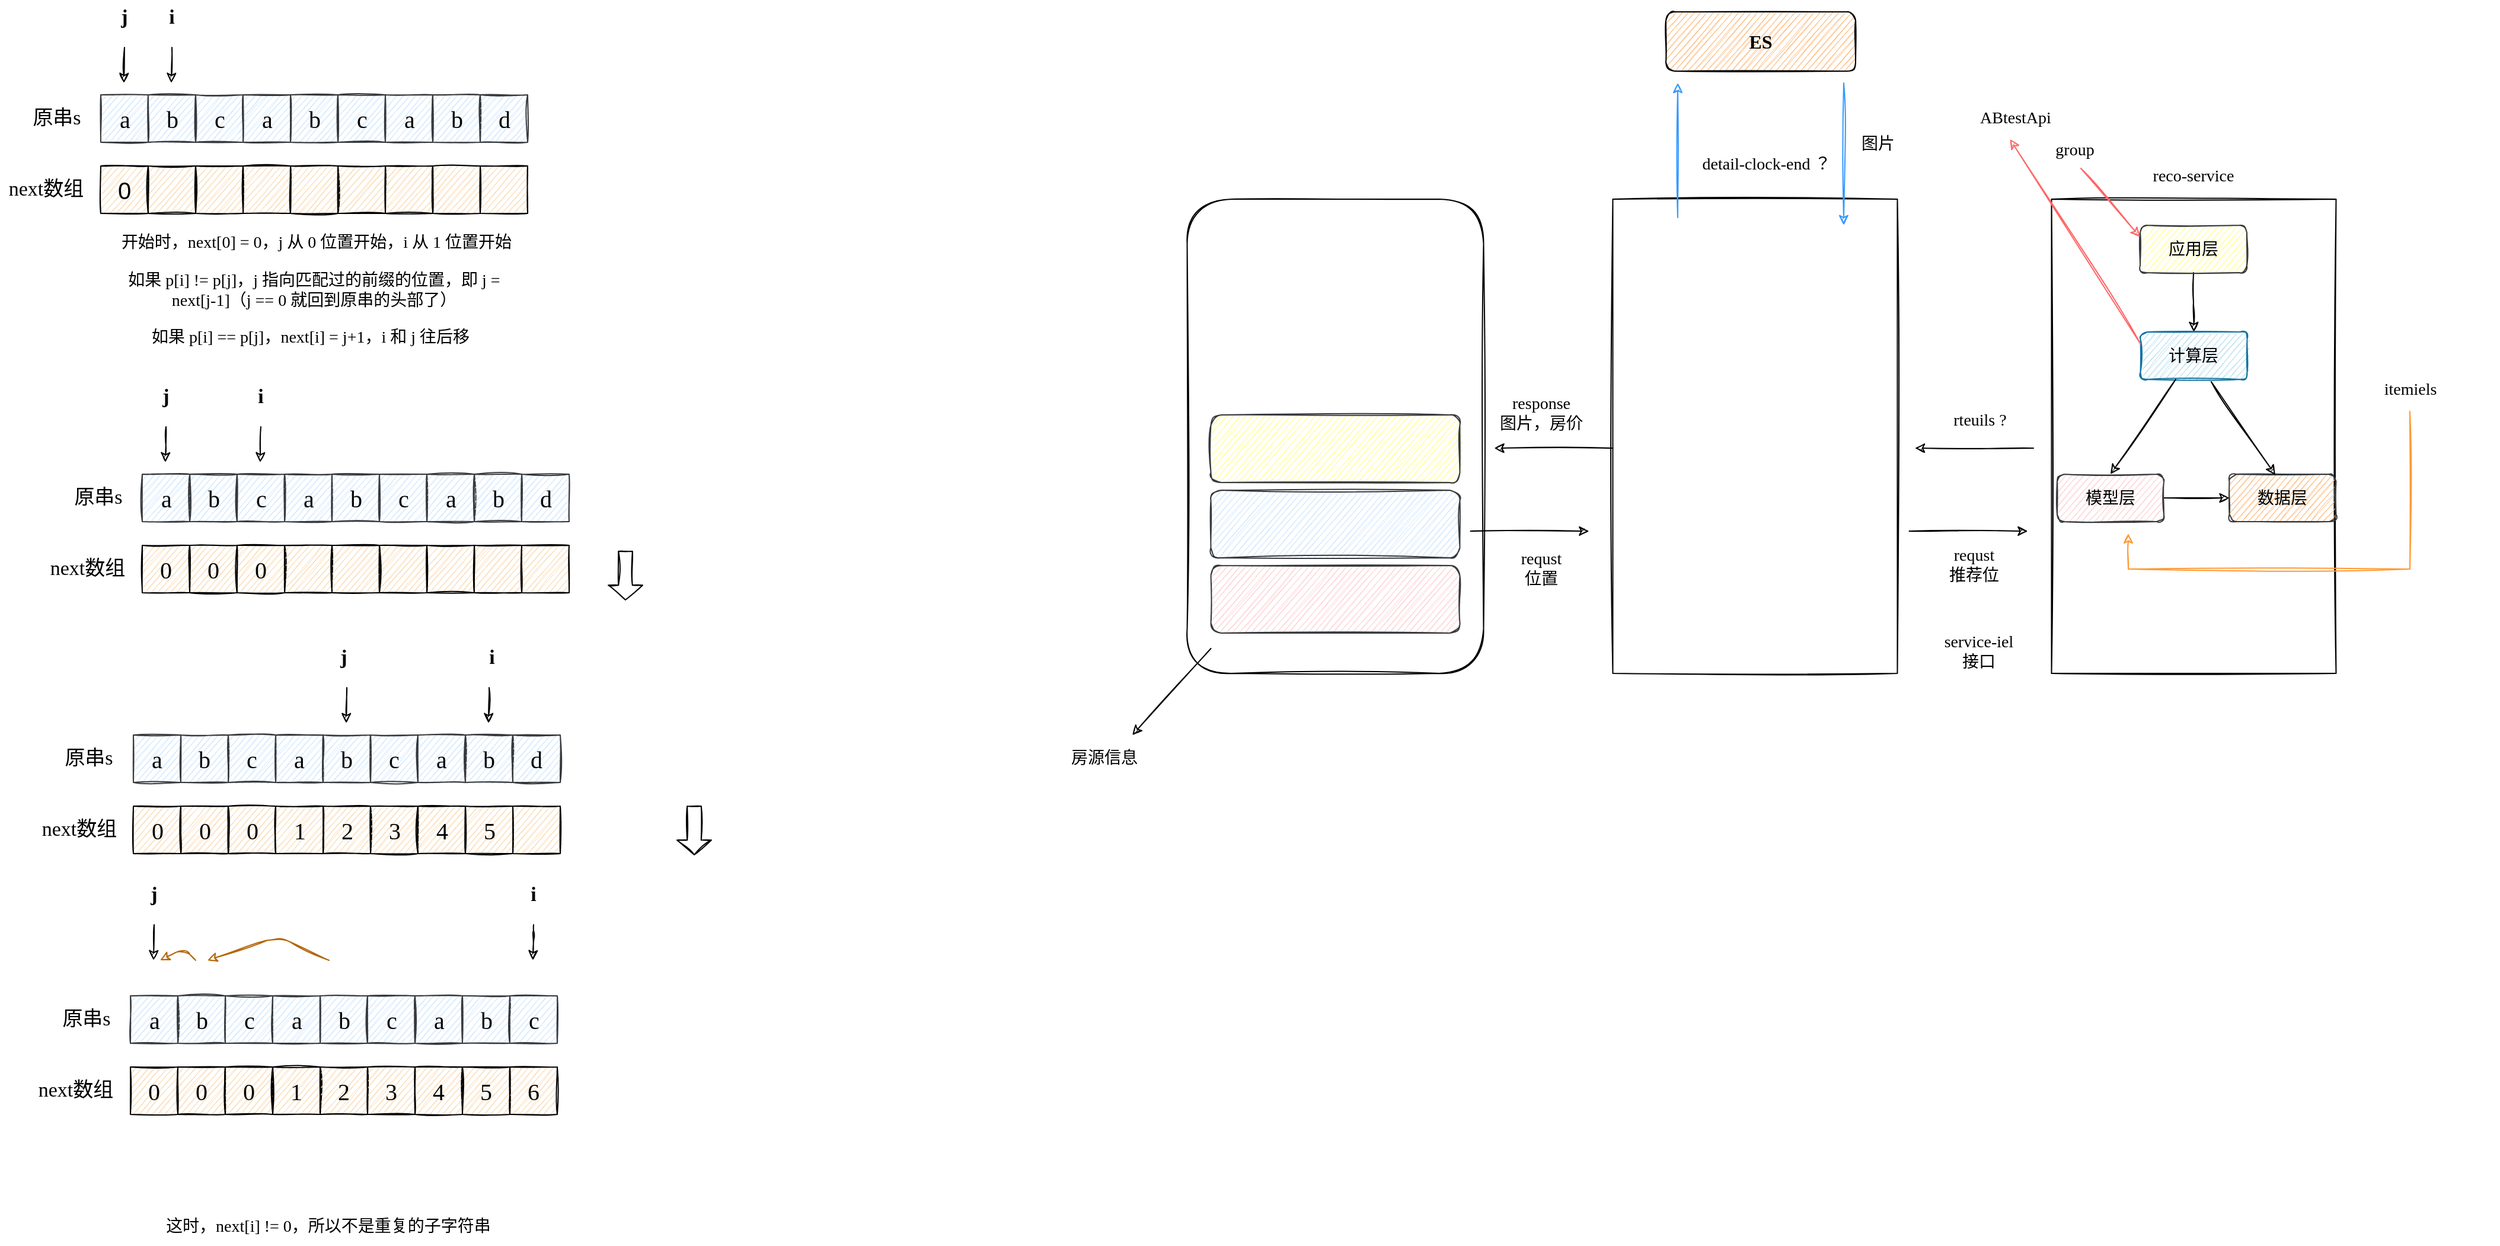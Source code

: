 <mxfile version="14.7.1" type="github">
  <diagram id="7ugZ_yGk9QIiD2wysOpb" name="Page-1">
    <mxGraphModel dx="1221" dy="645" grid="1" gridSize="10" guides="1" tooltips="1" connect="1" arrows="1" fold="1" page="1" pageScale="1" pageWidth="827" pageHeight="1169" math="0" shadow="0">
      <root>
        <mxCell id="0" />
        <mxCell id="1" parent="0" />
        <mxCell id="y8xqZsJNZSaKC4021zPC-1" value="" style="rounded=0;whiteSpace=wrap;html=1;shadow=0;sketch=1;fillColor=#cce5ff;strokeColor=#36393d;" parent="1" vertex="1">
          <mxGeometry x="120" y="120" width="40" height="40" as="geometry" />
        </mxCell>
        <mxCell id="y8xqZsJNZSaKC4021zPC-2" value="" style="rounded=0;whiteSpace=wrap;html=1;shadow=0;sketch=1;fillColor=#cce5ff;strokeColor=#36393d;" parent="1" vertex="1">
          <mxGeometry x="160" y="120" width="40" height="40" as="geometry" />
        </mxCell>
        <mxCell id="y8xqZsJNZSaKC4021zPC-3" value="" style="rounded=0;whiteSpace=wrap;html=1;shadow=0;sketch=1;fillColor=#cce5ff;strokeColor=#36393d;" parent="1" vertex="1">
          <mxGeometry x="200" y="120" width="40" height="40" as="geometry" />
        </mxCell>
        <mxCell id="y8xqZsJNZSaKC4021zPC-11" value="&lt;font face=&quot;Comic Sans MS&quot; style=&quot;font-size: 20px&quot;&gt;a&lt;/font&gt;" style="text;html=1;strokeColor=none;fillColor=none;align=center;verticalAlign=middle;whiteSpace=wrap;rounded=0;shadow=0;sketch=1;" parent="1" vertex="1">
          <mxGeometry x="112.5" y="130" width="55" height="20" as="geometry" />
        </mxCell>
        <mxCell id="y8xqZsJNZSaKC4021zPC-12" value="&lt;font face=&quot;Comic Sans MS&quot; style=&quot;font-size: 20px&quot;&gt;b&lt;/font&gt;" style="text;html=1;strokeColor=none;fillColor=none;align=center;verticalAlign=middle;whiteSpace=wrap;rounded=0;shadow=0;sketch=1;" parent="1" vertex="1">
          <mxGeometry x="152.5" y="130" width="55" height="20" as="geometry" />
        </mxCell>
        <mxCell id="y8xqZsJNZSaKC4021zPC-13" value="&lt;font face=&quot;Comic Sans MS&quot; style=&quot;font-size: 20px&quot;&gt;c&lt;/font&gt;" style="text;html=1;strokeColor=none;fillColor=none;align=center;verticalAlign=middle;whiteSpace=wrap;rounded=0;shadow=0;sketch=1;" parent="1" vertex="1">
          <mxGeometry x="192.5" y="130" width="55" height="20" as="geometry" />
        </mxCell>
        <mxCell id="y8xqZsJNZSaKC4021zPC-52" value="" style="rounded=0;whiteSpace=wrap;html=1;shadow=0;sketch=1;fillColor=#cce5ff;strokeColor=#36393d;" parent="1" vertex="1">
          <mxGeometry x="240" y="120" width="40" height="40" as="geometry" />
        </mxCell>
        <mxCell id="y8xqZsJNZSaKC4021zPC-53" value="" style="rounded=0;whiteSpace=wrap;html=1;shadow=0;sketch=1;fillColor=#cce5ff;strokeColor=#36393d;" parent="1" vertex="1">
          <mxGeometry x="280" y="120" width="40" height="40" as="geometry" />
        </mxCell>
        <mxCell id="y8xqZsJNZSaKC4021zPC-54" value="" style="rounded=0;whiteSpace=wrap;html=1;shadow=0;sketch=1;fillColor=#cce5ff;strokeColor=#36393d;" parent="1" vertex="1">
          <mxGeometry x="320" y="120" width="40" height="40" as="geometry" />
        </mxCell>
        <mxCell id="y8xqZsJNZSaKC4021zPC-55" value="" style="rounded=0;whiteSpace=wrap;html=1;shadow=0;sketch=1;fillColor=#cce5ff;strokeColor=#36393d;" parent="1" vertex="1">
          <mxGeometry x="360" y="120" width="40" height="40" as="geometry" />
        </mxCell>
        <mxCell id="y8xqZsJNZSaKC4021zPC-56" value="" style="rounded=0;whiteSpace=wrap;html=1;shadow=0;sketch=1;fillColor=#cce5ff;strokeColor=#36393d;" parent="1" vertex="1">
          <mxGeometry x="400" y="120" width="40" height="40" as="geometry" />
        </mxCell>
        <mxCell id="y8xqZsJNZSaKC4021zPC-57" value="" style="rounded=0;whiteSpace=wrap;html=1;shadow=0;sketch=1;fillColor=#cce5ff;strokeColor=#36393d;" parent="1" vertex="1">
          <mxGeometry x="440" y="120" width="40" height="40" as="geometry" />
        </mxCell>
        <mxCell id="y8xqZsJNZSaKC4021zPC-58" value="&lt;font face=&quot;Comic Sans MS&quot; style=&quot;font-size: 20px&quot;&gt;a&lt;/font&gt;" style="text;html=1;strokeColor=none;fillColor=none;align=center;verticalAlign=middle;whiteSpace=wrap;rounded=0;shadow=0;sketch=1;" parent="1" vertex="1">
          <mxGeometry x="232.5" y="130" width="55" height="20" as="geometry" />
        </mxCell>
        <mxCell id="y8xqZsJNZSaKC4021zPC-59" value="&lt;font face=&quot;Comic Sans MS&quot; style=&quot;font-size: 20px&quot;&gt;b&lt;/font&gt;" style="text;html=1;strokeColor=none;fillColor=none;align=center;verticalAlign=middle;whiteSpace=wrap;rounded=0;shadow=0;sketch=1;" parent="1" vertex="1">
          <mxGeometry x="272.5" y="130" width="55" height="20" as="geometry" />
        </mxCell>
        <mxCell id="y8xqZsJNZSaKC4021zPC-60" value="&lt;font face=&quot;Comic Sans MS&quot; style=&quot;font-size: 20px&quot;&gt;c&lt;/font&gt;" style="text;html=1;strokeColor=none;fillColor=none;align=center;verticalAlign=middle;whiteSpace=wrap;rounded=0;shadow=0;sketch=1;" parent="1" vertex="1">
          <mxGeometry x="312.5" y="130" width="55" height="20" as="geometry" />
        </mxCell>
        <mxCell id="y8xqZsJNZSaKC4021zPC-61" value="&lt;font face=&quot;Comic Sans MS&quot; style=&quot;font-size: 20px&quot;&gt;a&lt;/font&gt;" style="text;html=1;strokeColor=none;fillColor=none;align=center;verticalAlign=middle;whiteSpace=wrap;rounded=0;shadow=0;sketch=1;" parent="1" vertex="1">
          <mxGeometry x="352.5" y="130" width="55" height="20" as="geometry" />
        </mxCell>
        <mxCell id="y8xqZsJNZSaKC4021zPC-62" value="&lt;font face=&quot;Comic Sans MS&quot; style=&quot;font-size: 20px&quot;&gt;b&lt;/font&gt;" style="text;html=1;strokeColor=none;fillColor=none;align=center;verticalAlign=middle;whiteSpace=wrap;rounded=0;shadow=0;sketch=1;" parent="1" vertex="1">
          <mxGeometry x="392.5" y="130" width="55" height="20" as="geometry" />
        </mxCell>
        <mxCell id="y8xqZsJNZSaKC4021zPC-63" value="&lt;font face=&quot;Comic Sans MS&quot; style=&quot;font-size: 20px&quot;&gt;d&lt;/font&gt;" style="text;html=1;strokeColor=none;fillColor=none;align=center;verticalAlign=middle;whiteSpace=wrap;rounded=0;shadow=0;sketch=1;" parent="1" vertex="1">
          <mxGeometry x="432.5" y="130" width="55" height="20" as="geometry" />
        </mxCell>
        <mxCell id="y8xqZsJNZSaKC4021zPC-64" value="&lt;font style=&quot;font-size: 20px&quot;&gt;0&lt;/font&gt;" style="rounded=0;whiteSpace=wrap;html=1;shadow=0;sketch=1;fillColor=#fad7ac;" parent="1" vertex="1">
          <mxGeometry x="120" y="180" width="40" height="40" as="geometry" />
        </mxCell>
        <mxCell id="y8xqZsJNZSaKC4021zPC-65" value="" style="rounded=0;whiteSpace=wrap;html=1;shadow=0;sketch=1;fillColor=#fad7ac;" parent="1" vertex="1">
          <mxGeometry x="160" y="180" width="40" height="40" as="geometry" />
        </mxCell>
        <mxCell id="y8xqZsJNZSaKC4021zPC-66" value="" style="rounded=0;whiteSpace=wrap;html=1;shadow=0;sketch=1;fillColor=#fad7ac;" parent="1" vertex="1">
          <mxGeometry x="200" y="180" width="40" height="40" as="geometry" />
        </mxCell>
        <mxCell id="y8xqZsJNZSaKC4021zPC-70" value="" style="rounded=0;whiteSpace=wrap;html=1;shadow=0;sketch=1;fillColor=#fad7ac;" parent="1" vertex="1">
          <mxGeometry x="240" y="180" width="40" height="40" as="geometry" />
        </mxCell>
        <mxCell id="y8xqZsJNZSaKC4021zPC-71" value="" style="rounded=0;whiteSpace=wrap;html=1;shadow=0;sketch=1;fillColor=#fad7ac;" parent="1" vertex="1">
          <mxGeometry x="280" y="180" width="40" height="40" as="geometry" />
        </mxCell>
        <mxCell id="y8xqZsJNZSaKC4021zPC-72" value="" style="rounded=0;whiteSpace=wrap;html=1;shadow=0;sketch=1;fillColor=#fad7ac;" parent="1" vertex="1">
          <mxGeometry x="320" y="180" width="40" height="40" as="geometry" />
        </mxCell>
        <mxCell id="y8xqZsJNZSaKC4021zPC-73" value="" style="rounded=0;whiteSpace=wrap;html=1;shadow=0;sketch=1;fillColor=#fad7ac;" parent="1" vertex="1">
          <mxGeometry x="360" y="180" width="40" height="40" as="geometry" />
        </mxCell>
        <mxCell id="y8xqZsJNZSaKC4021zPC-74" value="" style="rounded=0;whiteSpace=wrap;html=1;shadow=0;sketch=1;fillColor=#fad7ac;" parent="1" vertex="1">
          <mxGeometry x="400" y="180" width="40" height="40" as="geometry" />
        </mxCell>
        <mxCell id="y8xqZsJNZSaKC4021zPC-75" value="" style="rounded=0;whiteSpace=wrap;html=1;shadow=0;sketch=1;fillColor=#fad7ac;" parent="1" vertex="1">
          <mxGeometry x="440" y="180" width="40" height="40" as="geometry" />
        </mxCell>
        <mxCell id="y8xqZsJNZSaKC4021zPC-82" value="&lt;font style=&quot;font-size: 17px&quot; face=&quot;Comic Sans MS&quot;&gt;原串s&lt;/font&gt;" style="text;html=1;strokeColor=none;fillColor=none;align=center;verticalAlign=middle;whiteSpace=wrap;rounded=0;shadow=0;sketch=1;" parent="1" vertex="1">
          <mxGeometry x="52.5" y="125" width="60" height="30" as="geometry" />
        </mxCell>
        <mxCell id="y8xqZsJNZSaKC4021zPC-83" value="&lt;font style=&quot;font-size: 17px&quot; face=&quot;Comic Sans MS&quot;&gt;next数组&lt;/font&gt;" style="text;html=1;strokeColor=none;fillColor=none;align=center;verticalAlign=middle;whiteSpace=wrap;rounded=0;shadow=0;sketch=1;" parent="1" vertex="1">
          <mxGeometry x="35" y="185" width="77.5" height="30" as="geometry" />
        </mxCell>
        <mxCell id="y8xqZsJNZSaKC4021zPC-84" value="" style="endArrow=classic;html=1;sketch=1;" parent="1" edge="1">
          <mxGeometry width="50" height="50" relative="1" as="geometry">
            <mxPoint x="180" y="80" as="sourcePoint" />
            <mxPoint x="179.5" y="110" as="targetPoint" />
          </mxGeometry>
        </mxCell>
        <mxCell id="y8xqZsJNZSaKC4021zPC-85" value="" style="endArrow=classic;html=1;sketch=1;" parent="1" edge="1">
          <mxGeometry width="50" height="50" relative="1" as="geometry">
            <mxPoint x="140" y="80" as="sourcePoint" />
            <mxPoint x="139.5" y="110" as="targetPoint" />
          </mxGeometry>
        </mxCell>
        <mxCell id="y8xqZsJNZSaKC4021zPC-86" value="&lt;font style=&quot;font-size: 17px&quot; face=&quot;Comic Sans MS&quot;&gt;&lt;b&gt;j&lt;/b&gt;&lt;/font&gt;" style="text;html=1;strokeColor=none;fillColor=none;align=center;verticalAlign=middle;whiteSpace=wrap;rounded=0;shadow=0;sketch=1;" parent="1" vertex="1">
          <mxGeometry x="110" y="40" width="60" height="30" as="geometry" />
        </mxCell>
        <mxCell id="y8xqZsJNZSaKC4021zPC-87" value="&lt;font style=&quot;font-size: 17px&quot; face=&quot;Comic Sans MS&quot;&gt;&lt;b&gt;i&lt;/b&gt;&lt;/font&gt;" style="text;html=1;strokeColor=none;fillColor=none;align=center;verticalAlign=middle;whiteSpace=wrap;rounded=0;shadow=0;sketch=1;" parent="1" vertex="1">
          <mxGeometry x="150" y="40" width="60" height="30" as="geometry" />
        </mxCell>
        <mxCell id="y8xqZsJNZSaKC4021zPC-88" value="&lt;font face=&quot;Comic Sans MS&quot; style=&quot;font-size: 14px&quot;&gt;开始时，next[0] = 0，j 从 0 位置开始，i 从 1 位置开始&lt;/font&gt;" style="text;html=1;strokeColor=none;fillColor=none;align=center;verticalAlign=middle;whiteSpace=wrap;rounded=0;shadow=0;sketch=1;" parent="1" vertex="1">
          <mxGeometry x="122.5" y="230" width="357.5" height="30" as="geometry" />
        </mxCell>
        <mxCell id="y8xqZsJNZSaKC4021zPC-89" value="&lt;span style=&quot;font-family: &amp;#34;comic sans ms&amp;#34; ; font-size: 14px&quot;&gt;如果 p[i] != p[j]，j 指向匹配过的前缀的位置，即 j = next[j-1]&lt;/span&gt;&lt;span style=&quot;font-family: &amp;#34;comic sans ms&amp;#34; ; font-size: 14px&quot;&gt;（j == 0 就回到原串的头部了）&lt;/span&gt;" style="text;html=1;strokeColor=none;fillColor=none;align=center;verticalAlign=middle;whiteSpace=wrap;rounded=0;shadow=0;sketch=1;" parent="1" vertex="1">
          <mxGeometry x="126.25" y="270" width="347.5" height="30" as="geometry" />
        </mxCell>
        <mxCell id="y8xqZsJNZSaKC4021zPC-90" value="&lt;span style=&quot;font-family: &amp;#34;comic sans ms&amp;#34; ; font-size: 14px&quot;&gt;如果 p[i] == p[j]，next[i] = j+1，i 和 j 往后移&lt;/span&gt;" style="text;html=1;strokeColor=none;fillColor=none;align=center;verticalAlign=middle;whiteSpace=wrap;rounded=0;shadow=0;sketch=1;" parent="1" vertex="1">
          <mxGeometry x="122.5" y="310" width="347.5" height="30" as="geometry" />
        </mxCell>
        <mxCell id="y8xqZsJNZSaKC4021zPC-91" value="" style="rounded=0;whiteSpace=wrap;html=1;shadow=0;sketch=1;fillColor=#cce5ff;strokeColor=#36393d;" parent="1" vertex="1">
          <mxGeometry x="155" y="440" width="40" height="40" as="geometry" />
        </mxCell>
        <mxCell id="y8xqZsJNZSaKC4021zPC-92" value="" style="rounded=0;whiteSpace=wrap;html=1;shadow=0;sketch=1;fillColor=#cce5ff;strokeColor=#36393d;" parent="1" vertex="1">
          <mxGeometry x="195" y="440" width="40" height="40" as="geometry" />
        </mxCell>
        <mxCell id="y8xqZsJNZSaKC4021zPC-93" value="" style="rounded=0;whiteSpace=wrap;html=1;shadow=0;sketch=1;fillColor=#cce5ff;strokeColor=#36393d;" parent="1" vertex="1">
          <mxGeometry x="235" y="440" width="40" height="40" as="geometry" />
        </mxCell>
        <mxCell id="y8xqZsJNZSaKC4021zPC-94" value="&lt;font face=&quot;Comic Sans MS&quot; style=&quot;font-size: 20px&quot;&gt;a&lt;/font&gt;" style="text;html=1;strokeColor=none;fillColor=none;align=center;verticalAlign=middle;whiteSpace=wrap;rounded=0;shadow=0;sketch=1;" parent="1" vertex="1">
          <mxGeometry x="147.5" y="450" width="55" height="20" as="geometry" />
        </mxCell>
        <mxCell id="y8xqZsJNZSaKC4021zPC-95" value="&lt;font face=&quot;Comic Sans MS&quot; style=&quot;font-size: 20px&quot;&gt;b&lt;/font&gt;" style="text;html=1;strokeColor=none;fillColor=none;align=center;verticalAlign=middle;whiteSpace=wrap;rounded=0;shadow=0;sketch=1;" parent="1" vertex="1">
          <mxGeometry x="187.5" y="450" width="55" height="20" as="geometry" />
        </mxCell>
        <mxCell id="y8xqZsJNZSaKC4021zPC-96" value="&lt;font face=&quot;Comic Sans MS&quot; style=&quot;font-size: 20px&quot;&gt;c&lt;/font&gt;" style="text;html=1;strokeColor=none;fillColor=none;align=center;verticalAlign=middle;whiteSpace=wrap;rounded=0;shadow=0;sketch=1;" parent="1" vertex="1">
          <mxGeometry x="227.5" y="450" width="55" height="20" as="geometry" />
        </mxCell>
        <mxCell id="y8xqZsJNZSaKC4021zPC-97" value="" style="rounded=0;whiteSpace=wrap;html=1;shadow=0;sketch=1;fillColor=#cce5ff;strokeColor=#36393d;" parent="1" vertex="1">
          <mxGeometry x="275" y="440" width="40" height="40" as="geometry" />
        </mxCell>
        <mxCell id="y8xqZsJNZSaKC4021zPC-98" value="" style="rounded=0;whiteSpace=wrap;html=1;shadow=0;sketch=1;fillColor=#cce5ff;strokeColor=#36393d;" parent="1" vertex="1">
          <mxGeometry x="315" y="440" width="40" height="40" as="geometry" />
        </mxCell>
        <mxCell id="y8xqZsJNZSaKC4021zPC-99" value="" style="rounded=0;whiteSpace=wrap;html=1;shadow=0;sketch=1;fillColor=#cce5ff;strokeColor=#36393d;" parent="1" vertex="1">
          <mxGeometry x="355" y="440" width="40" height="40" as="geometry" />
        </mxCell>
        <mxCell id="y8xqZsJNZSaKC4021zPC-100" value="" style="rounded=0;whiteSpace=wrap;html=1;shadow=0;sketch=1;fillColor=#cce5ff;strokeColor=#36393d;" parent="1" vertex="1">
          <mxGeometry x="395" y="440" width="40" height="40" as="geometry" />
        </mxCell>
        <mxCell id="y8xqZsJNZSaKC4021zPC-101" value="" style="rounded=0;whiteSpace=wrap;html=1;shadow=0;sketch=1;fillColor=#cce5ff;strokeColor=#36393d;" parent="1" vertex="1">
          <mxGeometry x="435" y="440" width="40" height="40" as="geometry" />
        </mxCell>
        <mxCell id="y8xqZsJNZSaKC4021zPC-102" value="" style="rounded=0;whiteSpace=wrap;html=1;shadow=0;sketch=1;fillColor=#cce5ff;strokeColor=#36393d;" parent="1" vertex="1">
          <mxGeometry x="475" y="440" width="40" height="40" as="geometry" />
        </mxCell>
        <mxCell id="y8xqZsJNZSaKC4021zPC-103" value="&lt;font face=&quot;Comic Sans MS&quot; style=&quot;font-size: 20px&quot;&gt;a&lt;/font&gt;" style="text;html=1;strokeColor=none;fillColor=none;align=center;verticalAlign=middle;whiteSpace=wrap;rounded=0;shadow=0;sketch=1;" parent="1" vertex="1">
          <mxGeometry x="267.5" y="450" width="55" height="20" as="geometry" />
        </mxCell>
        <mxCell id="y8xqZsJNZSaKC4021zPC-104" value="&lt;font face=&quot;Comic Sans MS&quot; style=&quot;font-size: 20px&quot;&gt;b&lt;/font&gt;" style="text;html=1;strokeColor=none;fillColor=none;align=center;verticalAlign=middle;whiteSpace=wrap;rounded=0;shadow=0;sketch=1;" parent="1" vertex="1">
          <mxGeometry x="307.5" y="450" width="55" height="20" as="geometry" />
        </mxCell>
        <mxCell id="y8xqZsJNZSaKC4021zPC-105" value="&lt;font face=&quot;Comic Sans MS&quot; style=&quot;font-size: 20px&quot;&gt;c&lt;/font&gt;" style="text;html=1;strokeColor=none;fillColor=none;align=center;verticalAlign=middle;whiteSpace=wrap;rounded=0;shadow=0;sketch=1;" parent="1" vertex="1">
          <mxGeometry x="347.5" y="450" width="55" height="20" as="geometry" />
        </mxCell>
        <mxCell id="y8xqZsJNZSaKC4021zPC-106" value="&lt;font face=&quot;Comic Sans MS&quot; style=&quot;font-size: 20px&quot;&gt;a&lt;/font&gt;" style="text;html=1;strokeColor=none;fillColor=none;align=center;verticalAlign=middle;whiteSpace=wrap;rounded=0;shadow=0;sketch=1;" parent="1" vertex="1">
          <mxGeometry x="387.5" y="450" width="55" height="20" as="geometry" />
        </mxCell>
        <mxCell id="y8xqZsJNZSaKC4021zPC-107" value="&lt;font face=&quot;Comic Sans MS&quot; style=&quot;font-size: 20px&quot;&gt;b&lt;/font&gt;" style="text;html=1;strokeColor=none;fillColor=none;align=center;verticalAlign=middle;whiteSpace=wrap;rounded=0;shadow=0;sketch=1;" parent="1" vertex="1">
          <mxGeometry x="427.5" y="450" width="55" height="20" as="geometry" />
        </mxCell>
        <mxCell id="y8xqZsJNZSaKC4021zPC-108" value="&lt;font face=&quot;Comic Sans MS&quot; style=&quot;font-size: 20px&quot;&gt;d&lt;/font&gt;" style="text;html=1;strokeColor=none;fillColor=none;align=center;verticalAlign=middle;whiteSpace=wrap;rounded=0;shadow=0;sketch=1;" parent="1" vertex="1">
          <mxGeometry x="467.5" y="450" width="55" height="20" as="geometry" />
        </mxCell>
        <mxCell id="y8xqZsJNZSaKC4021zPC-109" value="&lt;font style=&quot;font-size: 20px&quot; face=&quot;Comic Sans MS&quot;&gt;0&lt;/font&gt;" style="rounded=0;whiteSpace=wrap;html=1;shadow=0;sketch=1;fillColor=#fad7ac;" parent="1" vertex="1">
          <mxGeometry x="155" y="500" width="40" height="40" as="geometry" />
        </mxCell>
        <mxCell id="y8xqZsJNZSaKC4021zPC-110" value="&lt;font style=&quot;font-size: 20px&quot; face=&quot;Comic Sans MS&quot;&gt;0&lt;/font&gt;" style="rounded=0;whiteSpace=wrap;html=1;shadow=0;sketch=1;fillColor=#fad7ac;" parent="1" vertex="1">
          <mxGeometry x="195" y="500" width="40" height="40" as="geometry" />
        </mxCell>
        <mxCell id="y8xqZsJNZSaKC4021zPC-111" value="&lt;font style=&quot;font-size: 20px&quot; face=&quot;Comic Sans MS&quot;&gt;0&lt;/font&gt;" style="rounded=0;whiteSpace=wrap;html=1;shadow=0;sketch=1;fillColor=#fad7ac;" parent="1" vertex="1">
          <mxGeometry x="235" y="500" width="40" height="40" as="geometry" />
        </mxCell>
        <mxCell id="y8xqZsJNZSaKC4021zPC-112" value="" style="rounded=0;whiteSpace=wrap;html=1;shadow=0;sketch=1;fillColor=#fad7ac;" parent="1" vertex="1">
          <mxGeometry x="275" y="500" width="40" height="40" as="geometry" />
        </mxCell>
        <mxCell id="y8xqZsJNZSaKC4021zPC-113" value="" style="rounded=0;whiteSpace=wrap;html=1;shadow=0;sketch=1;fillColor=#fad7ac;" parent="1" vertex="1">
          <mxGeometry x="315" y="500" width="40" height="40" as="geometry" />
        </mxCell>
        <mxCell id="y8xqZsJNZSaKC4021zPC-114" value="" style="rounded=0;whiteSpace=wrap;html=1;shadow=0;sketch=1;fillColor=#fad7ac;" parent="1" vertex="1">
          <mxGeometry x="355" y="500" width="40" height="40" as="geometry" />
        </mxCell>
        <mxCell id="y8xqZsJNZSaKC4021zPC-115" value="" style="rounded=0;whiteSpace=wrap;html=1;shadow=0;sketch=1;fillColor=#fad7ac;" parent="1" vertex="1">
          <mxGeometry x="395" y="500" width="40" height="40" as="geometry" />
        </mxCell>
        <mxCell id="y8xqZsJNZSaKC4021zPC-116" value="" style="rounded=0;whiteSpace=wrap;html=1;shadow=0;sketch=1;fillColor=#fad7ac;" parent="1" vertex="1">
          <mxGeometry x="435" y="500" width="40" height="40" as="geometry" />
        </mxCell>
        <mxCell id="y8xqZsJNZSaKC4021zPC-117" value="" style="rounded=0;whiteSpace=wrap;html=1;shadow=0;sketch=1;fillColor=#fad7ac;" parent="1" vertex="1">
          <mxGeometry x="475" y="500" width="40" height="40" as="geometry" />
        </mxCell>
        <mxCell id="y8xqZsJNZSaKC4021zPC-118" value="&lt;font style=&quot;font-size: 17px&quot; face=&quot;Comic Sans MS&quot;&gt;原串s&lt;/font&gt;" style="text;html=1;strokeColor=none;fillColor=none;align=center;verticalAlign=middle;whiteSpace=wrap;rounded=0;shadow=0;sketch=1;" parent="1" vertex="1">
          <mxGeometry x="87.5" y="445" width="60" height="30" as="geometry" />
        </mxCell>
        <mxCell id="y8xqZsJNZSaKC4021zPC-119" value="&lt;font style=&quot;font-size: 17px&quot; face=&quot;Comic Sans MS&quot;&gt;next数组&lt;/font&gt;" style="text;html=1;strokeColor=none;fillColor=none;align=center;verticalAlign=middle;whiteSpace=wrap;rounded=0;shadow=0;sketch=1;" parent="1" vertex="1">
          <mxGeometry x="70" y="505" width="77.5" height="30" as="geometry" />
        </mxCell>
        <mxCell id="y8xqZsJNZSaKC4021zPC-120" value="" style="endArrow=classic;html=1;sketch=1;" parent="1" edge="1">
          <mxGeometry width="50" height="50" relative="1" as="geometry">
            <mxPoint x="255" y="400" as="sourcePoint" />
            <mxPoint x="254.5" y="430" as="targetPoint" />
          </mxGeometry>
        </mxCell>
        <mxCell id="y8xqZsJNZSaKC4021zPC-121" value="" style="endArrow=classic;html=1;sketch=1;" parent="1" edge="1">
          <mxGeometry width="50" height="50" relative="1" as="geometry">
            <mxPoint x="175" y="400" as="sourcePoint" />
            <mxPoint x="174.5" y="430" as="targetPoint" />
          </mxGeometry>
        </mxCell>
        <mxCell id="y8xqZsJNZSaKC4021zPC-122" value="&lt;font style=&quot;font-size: 17px&quot; face=&quot;Comic Sans MS&quot;&gt;&lt;b&gt;j&lt;/b&gt;&lt;/font&gt;" style="text;html=1;strokeColor=none;fillColor=none;align=center;verticalAlign=middle;whiteSpace=wrap;rounded=0;shadow=0;sketch=1;" parent="1" vertex="1">
          <mxGeometry x="145" y="360" width="60" height="30" as="geometry" />
        </mxCell>
        <mxCell id="y8xqZsJNZSaKC4021zPC-123" value="&lt;font style=&quot;font-size: 17px&quot; face=&quot;Comic Sans MS&quot;&gt;&lt;b&gt;i&lt;/b&gt;&lt;/font&gt;" style="text;html=1;strokeColor=none;fillColor=none;align=center;verticalAlign=middle;whiteSpace=wrap;rounded=0;shadow=0;sketch=1;" parent="1" vertex="1">
          <mxGeometry x="225" y="360" width="60" height="30" as="geometry" />
        </mxCell>
        <mxCell id="y8xqZsJNZSaKC4021zPC-124" value="" style="rounded=0;whiteSpace=wrap;html=1;shadow=0;sketch=1;fillColor=#cce5ff;strokeColor=#36393d;" parent="1" vertex="1">
          <mxGeometry x="147.5" y="660" width="40" height="40" as="geometry" />
        </mxCell>
        <mxCell id="y8xqZsJNZSaKC4021zPC-125" value="" style="rounded=0;whiteSpace=wrap;html=1;shadow=0;sketch=1;fillColor=#cce5ff;strokeColor=#36393d;" parent="1" vertex="1">
          <mxGeometry x="187.5" y="660" width="40" height="40" as="geometry" />
        </mxCell>
        <mxCell id="y8xqZsJNZSaKC4021zPC-126" value="" style="rounded=0;whiteSpace=wrap;html=1;shadow=0;sketch=1;fillColor=#cce5ff;strokeColor=#36393d;" parent="1" vertex="1">
          <mxGeometry x="227.5" y="660" width="40" height="40" as="geometry" />
        </mxCell>
        <mxCell id="y8xqZsJNZSaKC4021zPC-127" value="&lt;font face=&quot;Comic Sans MS&quot; style=&quot;font-size: 20px&quot;&gt;a&lt;/font&gt;" style="text;html=1;strokeColor=none;fillColor=none;align=center;verticalAlign=middle;whiteSpace=wrap;rounded=0;shadow=0;sketch=1;" parent="1" vertex="1">
          <mxGeometry x="140" y="670" width="55" height="20" as="geometry" />
        </mxCell>
        <mxCell id="y8xqZsJNZSaKC4021zPC-128" value="&lt;font face=&quot;Comic Sans MS&quot; style=&quot;font-size: 20px&quot;&gt;b&lt;/font&gt;" style="text;html=1;strokeColor=none;fillColor=none;align=center;verticalAlign=middle;whiteSpace=wrap;rounded=0;shadow=0;sketch=1;" parent="1" vertex="1">
          <mxGeometry x="180" y="670" width="55" height="20" as="geometry" />
        </mxCell>
        <mxCell id="y8xqZsJNZSaKC4021zPC-129" value="&lt;font face=&quot;Comic Sans MS&quot; style=&quot;font-size: 20px&quot;&gt;c&lt;/font&gt;" style="text;html=1;strokeColor=none;fillColor=none;align=center;verticalAlign=middle;whiteSpace=wrap;rounded=0;shadow=0;sketch=1;" parent="1" vertex="1">
          <mxGeometry x="220" y="670" width="55" height="20" as="geometry" />
        </mxCell>
        <mxCell id="y8xqZsJNZSaKC4021zPC-130" value="" style="rounded=0;whiteSpace=wrap;html=1;shadow=0;sketch=1;fillColor=#cce5ff;strokeColor=#36393d;" parent="1" vertex="1">
          <mxGeometry x="267.5" y="660" width="40" height="40" as="geometry" />
        </mxCell>
        <mxCell id="y8xqZsJNZSaKC4021zPC-131" value="" style="rounded=0;whiteSpace=wrap;html=1;shadow=0;sketch=1;fillColor=#cce5ff;strokeColor=#36393d;" parent="1" vertex="1">
          <mxGeometry x="307.5" y="660" width="40" height="40" as="geometry" />
        </mxCell>
        <mxCell id="y8xqZsJNZSaKC4021zPC-132" value="" style="rounded=0;whiteSpace=wrap;html=1;shadow=0;sketch=1;fillColor=#cce5ff;strokeColor=#36393d;" parent="1" vertex="1">
          <mxGeometry x="347.5" y="660" width="40" height="40" as="geometry" />
        </mxCell>
        <mxCell id="y8xqZsJNZSaKC4021zPC-133" value="" style="rounded=0;whiteSpace=wrap;html=1;shadow=0;sketch=1;fillColor=#cce5ff;strokeColor=#36393d;" parent="1" vertex="1">
          <mxGeometry x="387.5" y="660" width="40" height="40" as="geometry" />
        </mxCell>
        <mxCell id="y8xqZsJNZSaKC4021zPC-134" value="" style="rounded=0;whiteSpace=wrap;html=1;shadow=0;sketch=1;fillColor=#cce5ff;strokeColor=#36393d;" parent="1" vertex="1">
          <mxGeometry x="427.5" y="660" width="40" height="40" as="geometry" />
        </mxCell>
        <mxCell id="y8xqZsJNZSaKC4021zPC-135" value="" style="rounded=0;whiteSpace=wrap;html=1;shadow=0;sketch=1;fillColor=#cce5ff;strokeColor=#36393d;" parent="1" vertex="1">
          <mxGeometry x="467.5" y="660" width="40" height="40" as="geometry" />
        </mxCell>
        <mxCell id="y8xqZsJNZSaKC4021zPC-136" value="&lt;font face=&quot;Comic Sans MS&quot; style=&quot;font-size: 20px&quot;&gt;a&lt;/font&gt;" style="text;html=1;strokeColor=none;fillColor=none;align=center;verticalAlign=middle;whiteSpace=wrap;rounded=0;shadow=0;sketch=1;" parent="1" vertex="1">
          <mxGeometry x="260" y="670" width="55" height="20" as="geometry" />
        </mxCell>
        <mxCell id="y8xqZsJNZSaKC4021zPC-137" value="&lt;font face=&quot;Comic Sans MS&quot; style=&quot;font-size: 20px&quot;&gt;b&lt;/font&gt;" style="text;html=1;strokeColor=none;fillColor=none;align=center;verticalAlign=middle;whiteSpace=wrap;rounded=0;shadow=0;sketch=1;" parent="1" vertex="1">
          <mxGeometry x="300" y="670" width="55" height="20" as="geometry" />
        </mxCell>
        <mxCell id="y8xqZsJNZSaKC4021zPC-138" value="&lt;font face=&quot;Comic Sans MS&quot; style=&quot;font-size: 20px&quot;&gt;c&lt;/font&gt;" style="text;html=1;strokeColor=none;fillColor=none;align=center;verticalAlign=middle;whiteSpace=wrap;rounded=0;shadow=0;sketch=1;" parent="1" vertex="1">
          <mxGeometry x="340" y="670" width="55" height="20" as="geometry" />
        </mxCell>
        <mxCell id="y8xqZsJNZSaKC4021zPC-139" value="&lt;font face=&quot;Comic Sans MS&quot; style=&quot;font-size: 20px&quot;&gt;a&lt;/font&gt;" style="text;html=1;strokeColor=none;fillColor=none;align=center;verticalAlign=middle;whiteSpace=wrap;rounded=0;shadow=0;sketch=1;" parent="1" vertex="1">
          <mxGeometry x="380" y="670" width="55" height="20" as="geometry" />
        </mxCell>
        <mxCell id="y8xqZsJNZSaKC4021zPC-140" value="&lt;font face=&quot;Comic Sans MS&quot; style=&quot;font-size: 20px&quot;&gt;b&lt;/font&gt;" style="text;html=1;strokeColor=none;fillColor=none;align=center;verticalAlign=middle;whiteSpace=wrap;rounded=0;shadow=0;sketch=1;" parent="1" vertex="1">
          <mxGeometry x="420" y="670" width="55" height="20" as="geometry" />
        </mxCell>
        <mxCell id="y8xqZsJNZSaKC4021zPC-141" value="&lt;font face=&quot;Comic Sans MS&quot; style=&quot;font-size: 20px&quot;&gt;d&lt;/font&gt;" style="text;html=1;strokeColor=none;fillColor=none;align=center;verticalAlign=middle;whiteSpace=wrap;rounded=0;shadow=0;sketch=1;" parent="1" vertex="1">
          <mxGeometry x="460" y="670" width="55" height="20" as="geometry" />
        </mxCell>
        <mxCell id="y8xqZsJNZSaKC4021zPC-142" value="&lt;font style=&quot;font-size: 20px&quot; face=&quot;Comic Sans MS&quot;&gt;0&lt;/font&gt;" style="rounded=0;whiteSpace=wrap;html=1;shadow=0;sketch=1;fillColor=#fad7ac;" parent="1" vertex="1">
          <mxGeometry x="147.5" y="720" width="40" height="40" as="geometry" />
        </mxCell>
        <mxCell id="y8xqZsJNZSaKC4021zPC-143" value="&lt;font style=&quot;font-size: 20px&quot; face=&quot;Comic Sans MS&quot;&gt;0&lt;/font&gt;" style="rounded=0;whiteSpace=wrap;html=1;shadow=0;sketch=1;fillColor=#fad7ac;" parent="1" vertex="1">
          <mxGeometry x="187.5" y="720" width="40" height="40" as="geometry" />
        </mxCell>
        <mxCell id="y8xqZsJNZSaKC4021zPC-144" value="&lt;font style=&quot;font-size: 20px&quot; face=&quot;Comic Sans MS&quot;&gt;0&lt;/font&gt;" style="rounded=0;whiteSpace=wrap;html=1;shadow=0;sketch=1;fillColor=#fad7ac;" parent="1" vertex="1">
          <mxGeometry x="227.5" y="720" width="40" height="40" as="geometry" />
        </mxCell>
        <mxCell id="y8xqZsJNZSaKC4021zPC-145" value="&lt;font&gt;&lt;font style=&quot;font-size: 20px&quot; face=&quot;Comic Sans MS&quot;&gt;1&lt;/font&gt;&lt;br&gt;&lt;/font&gt;" style="rounded=0;whiteSpace=wrap;html=1;shadow=0;sketch=1;fillColor=#fad7ac;" parent="1" vertex="1">
          <mxGeometry x="267.5" y="720" width="40" height="40" as="geometry" />
        </mxCell>
        <mxCell id="y8xqZsJNZSaKC4021zPC-146" value="&lt;font style=&quot;font-size: 20px&quot; face=&quot;Comic Sans MS&quot;&gt;2&lt;/font&gt;" style="rounded=0;whiteSpace=wrap;html=1;shadow=0;sketch=1;fillColor=#fad7ac;" parent="1" vertex="1">
          <mxGeometry x="307.5" y="720" width="40" height="40" as="geometry" />
        </mxCell>
        <mxCell id="y8xqZsJNZSaKC4021zPC-147" value="&lt;font style=&quot;font-size: 20px&quot; face=&quot;Comic Sans MS&quot;&gt;3&lt;/font&gt;" style="rounded=0;whiteSpace=wrap;html=1;shadow=0;sketch=1;fillColor=#fad7ac;" parent="1" vertex="1">
          <mxGeometry x="347.5" y="720" width="40" height="40" as="geometry" />
        </mxCell>
        <mxCell id="y8xqZsJNZSaKC4021zPC-148" value="&lt;font style=&quot;font-size: 20px&quot; face=&quot;Comic Sans MS&quot;&gt;4&lt;/font&gt;" style="rounded=0;whiteSpace=wrap;html=1;shadow=0;sketch=1;fillColor=#fad7ac;" parent="1" vertex="1">
          <mxGeometry x="387.5" y="720" width="40" height="40" as="geometry" />
        </mxCell>
        <mxCell id="y8xqZsJNZSaKC4021zPC-149" value="&lt;font style=&quot;font-size: 20px&quot; face=&quot;Comic Sans MS&quot;&gt;5&lt;/font&gt;" style="rounded=0;whiteSpace=wrap;html=1;shadow=0;sketch=1;fillColor=#fad7ac;" parent="1" vertex="1">
          <mxGeometry x="427.5" y="720" width="40" height="40" as="geometry" />
        </mxCell>
        <mxCell id="y8xqZsJNZSaKC4021zPC-150" value="" style="rounded=0;whiteSpace=wrap;html=1;shadow=0;sketch=1;fillColor=#fad7ac;" parent="1" vertex="1">
          <mxGeometry x="467.5" y="720" width="40" height="40" as="geometry" />
        </mxCell>
        <mxCell id="y8xqZsJNZSaKC4021zPC-151" value="&lt;font style=&quot;font-size: 17px&quot; face=&quot;Comic Sans MS&quot;&gt;原串s&lt;/font&gt;" style="text;html=1;strokeColor=none;fillColor=none;align=center;verticalAlign=middle;whiteSpace=wrap;rounded=0;shadow=0;sketch=1;" parent="1" vertex="1">
          <mxGeometry x="80" y="665" width="60" height="30" as="geometry" />
        </mxCell>
        <mxCell id="y8xqZsJNZSaKC4021zPC-152" value="&lt;font style=&quot;font-size: 17px&quot; face=&quot;Comic Sans MS&quot;&gt;next数组&lt;/font&gt;" style="text;html=1;strokeColor=none;fillColor=none;align=center;verticalAlign=middle;whiteSpace=wrap;rounded=0;shadow=0;sketch=1;" parent="1" vertex="1">
          <mxGeometry x="62.5" y="725" width="77.5" height="30" as="geometry" />
        </mxCell>
        <mxCell id="y8xqZsJNZSaKC4021zPC-153" value="" style="endArrow=classic;html=1;sketch=1;" parent="1" edge="1">
          <mxGeometry width="50" height="50" relative="1" as="geometry">
            <mxPoint x="447.5" y="620" as="sourcePoint" />
            <mxPoint x="447" y="650" as="targetPoint" />
          </mxGeometry>
        </mxCell>
        <mxCell id="y8xqZsJNZSaKC4021zPC-154" value="" style="endArrow=classic;html=1;sketch=1;" parent="1" edge="1">
          <mxGeometry width="50" height="50" relative="1" as="geometry">
            <mxPoint x="327.5" y="620" as="sourcePoint" />
            <mxPoint x="327" y="650" as="targetPoint" />
          </mxGeometry>
        </mxCell>
        <mxCell id="y8xqZsJNZSaKC4021zPC-155" value="&lt;font style=&quot;font-size: 17px&quot; face=&quot;Comic Sans MS&quot;&gt;&lt;b&gt;j&lt;/b&gt;&lt;/font&gt;" style="text;html=1;strokeColor=none;fillColor=none;align=center;verticalAlign=middle;whiteSpace=wrap;rounded=0;shadow=0;sketch=1;" parent="1" vertex="1">
          <mxGeometry x="295" y="580" width="60" height="30" as="geometry" />
        </mxCell>
        <mxCell id="y8xqZsJNZSaKC4021zPC-156" value="&lt;font style=&quot;font-size: 17px&quot; face=&quot;Comic Sans MS&quot;&gt;&lt;b&gt;i&lt;/b&gt;&lt;/font&gt;" style="text;html=1;strokeColor=none;fillColor=none;align=center;verticalAlign=middle;whiteSpace=wrap;rounded=0;shadow=0;sketch=1;" parent="1" vertex="1">
          <mxGeometry x="420" y="580" width="60" height="30" as="geometry" />
        </mxCell>
        <mxCell id="y8xqZsJNZSaKC4021zPC-157" value="" style="rounded=0;whiteSpace=wrap;html=1;shadow=0;sketch=1;fillColor=#cce5ff;strokeColor=#36393d;" parent="1" vertex="1">
          <mxGeometry x="145" y="880" width="40" height="40" as="geometry" />
        </mxCell>
        <mxCell id="y8xqZsJNZSaKC4021zPC-158" value="" style="rounded=0;whiteSpace=wrap;html=1;shadow=0;sketch=1;fillColor=#cce5ff;strokeColor=#36393d;" parent="1" vertex="1">
          <mxGeometry x="185" y="880" width="40" height="40" as="geometry" />
        </mxCell>
        <mxCell id="y8xqZsJNZSaKC4021zPC-159" value="" style="rounded=0;whiteSpace=wrap;html=1;shadow=0;sketch=1;fillColor=#cce5ff;strokeColor=#36393d;" parent="1" vertex="1">
          <mxGeometry x="225" y="880" width="40" height="40" as="geometry" />
        </mxCell>
        <mxCell id="y8xqZsJNZSaKC4021zPC-160" value="&lt;font face=&quot;Comic Sans MS&quot; style=&quot;font-size: 20px&quot;&gt;a&lt;/font&gt;" style="text;html=1;strokeColor=none;fillColor=none;align=center;verticalAlign=middle;whiteSpace=wrap;rounded=0;shadow=0;sketch=1;" parent="1" vertex="1">
          <mxGeometry x="137.5" y="890" width="55" height="20" as="geometry" />
        </mxCell>
        <mxCell id="y8xqZsJNZSaKC4021zPC-161" value="&lt;font face=&quot;Comic Sans MS&quot; style=&quot;font-size: 20px&quot;&gt;b&lt;/font&gt;" style="text;html=1;strokeColor=none;fillColor=none;align=center;verticalAlign=middle;whiteSpace=wrap;rounded=0;shadow=0;sketch=1;" parent="1" vertex="1">
          <mxGeometry x="177.5" y="890" width="55" height="20" as="geometry" />
        </mxCell>
        <mxCell id="y8xqZsJNZSaKC4021zPC-162" value="&lt;font face=&quot;Comic Sans MS&quot; style=&quot;font-size: 20px&quot;&gt;c&lt;/font&gt;" style="text;html=1;strokeColor=none;fillColor=none;align=center;verticalAlign=middle;whiteSpace=wrap;rounded=0;shadow=0;sketch=1;" parent="1" vertex="1">
          <mxGeometry x="217.5" y="890" width="55" height="20" as="geometry" />
        </mxCell>
        <mxCell id="y8xqZsJNZSaKC4021zPC-163" value="" style="rounded=0;whiteSpace=wrap;html=1;shadow=0;sketch=1;fillColor=#cce5ff;strokeColor=#36393d;" parent="1" vertex="1">
          <mxGeometry x="265" y="880" width="40" height="40" as="geometry" />
        </mxCell>
        <mxCell id="y8xqZsJNZSaKC4021zPC-164" value="" style="rounded=0;whiteSpace=wrap;html=1;shadow=0;sketch=1;fillColor=#cce5ff;strokeColor=#36393d;" parent="1" vertex="1">
          <mxGeometry x="305" y="880" width="40" height="40" as="geometry" />
        </mxCell>
        <mxCell id="y8xqZsJNZSaKC4021zPC-165" value="" style="rounded=0;whiteSpace=wrap;html=1;shadow=0;sketch=1;fillColor=#cce5ff;strokeColor=#36393d;" parent="1" vertex="1">
          <mxGeometry x="345" y="880" width="40" height="40" as="geometry" />
        </mxCell>
        <mxCell id="y8xqZsJNZSaKC4021zPC-166" value="" style="rounded=0;whiteSpace=wrap;html=1;shadow=0;sketch=1;fillColor=#cce5ff;strokeColor=#36393d;" parent="1" vertex="1">
          <mxGeometry x="385" y="880" width="40" height="40" as="geometry" />
        </mxCell>
        <mxCell id="y8xqZsJNZSaKC4021zPC-167" value="" style="rounded=0;whiteSpace=wrap;html=1;shadow=0;sketch=1;fillColor=#cce5ff;strokeColor=#36393d;" parent="1" vertex="1">
          <mxGeometry x="425" y="880" width="40" height="40" as="geometry" />
        </mxCell>
        <mxCell id="y8xqZsJNZSaKC4021zPC-168" value="" style="rounded=0;whiteSpace=wrap;html=1;shadow=0;sketch=1;fillColor=#cce5ff;strokeColor=#36393d;" parent="1" vertex="1">
          <mxGeometry x="465" y="880" width="40" height="40" as="geometry" />
        </mxCell>
        <mxCell id="y8xqZsJNZSaKC4021zPC-169" value="&lt;font face=&quot;Comic Sans MS&quot; style=&quot;font-size: 20px&quot;&gt;a&lt;/font&gt;" style="text;html=1;strokeColor=none;fillColor=none;align=center;verticalAlign=middle;whiteSpace=wrap;rounded=0;shadow=0;sketch=1;" parent="1" vertex="1">
          <mxGeometry x="257.5" y="890" width="55" height="20" as="geometry" />
        </mxCell>
        <mxCell id="y8xqZsJNZSaKC4021zPC-170" value="&lt;font face=&quot;Comic Sans MS&quot; style=&quot;font-size: 20px&quot;&gt;b&lt;/font&gt;" style="text;html=1;strokeColor=none;fillColor=none;align=center;verticalAlign=middle;whiteSpace=wrap;rounded=0;shadow=0;sketch=1;" parent="1" vertex="1">
          <mxGeometry x="297.5" y="890" width="55" height="20" as="geometry" />
        </mxCell>
        <mxCell id="y8xqZsJNZSaKC4021zPC-171" value="&lt;font face=&quot;Comic Sans MS&quot; style=&quot;font-size: 20px&quot;&gt;c&lt;/font&gt;" style="text;html=1;strokeColor=none;fillColor=none;align=center;verticalAlign=middle;whiteSpace=wrap;rounded=0;shadow=0;sketch=1;" parent="1" vertex="1">
          <mxGeometry x="337.5" y="890" width="55" height="20" as="geometry" />
        </mxCell>
        <mxCell id="y8xqZsJNZSaKC4021zPC-172" value="&lt;font face=&quot;Comic Sans MS&quot; style=&quot;font-size: 20px&quot;&gt;a&lt;/font&gt;" style="text;html=1;strokeColor=none;fillColor=none;align=center;verticalAlign=middle;whiteSpace=wrap;rounded=0;shadow=0;sketch=1;" parent="1" vertex="1">
          <mxGeometry x="377.5" y="890" width="55" height="20" as="geometry" />
        </mxCell>
        <mxCell id="y8xqZsJNZSaKC4021zPC-173" value="&lt;font face=&quot;Comic Sans MS&quot; style=&quot;font-size: 20px&quot;&gt;b&lt;/font&gt;" style="text;html=1;strokeColor=none;fillColor=none;align=center;verticalAlign=middle;whiteSpace=wrap;rounded=0;shadow=0;sketch=1;" parent="1" vertex="1">
          <mxGeometry x="417.5" y="890" width="55" height="20" as="geometry" />
        </mxCell>
        <mxCell id="y8xqZsJNZSaKC4021zPC-174" value="&lt;font face=&quot;Comic Sans MS&quot; style=&quot;font-size: 20px&quot;&gt;c&lt;/font&gt;" style="text;html=1;strokeColor=none;fillColor=none;align=center;verticalAlign=middle;whiteSpace=wrap;rounded=0;shadow=0;sketch=1;" parent="1" vertex="1">
          <mxGeometry x="457.5" y="890" width="55" height="20" as="geometry" />
        </mxCell>
        <mxCell id="y8xqZsJNZSaKC4021zPC-175" value="&lt;font style=&quot;font-size: 20px&quot; face=&quot;Comic Sans MS&quot;&gt;0&lt;/font&gt;" style="rounded=0;whiteSpace=wrap;html=1;shadow=0;sketch=1;fillColor=#fad7ac;" parent="1" vertex="1">
          <mxGeometry x="145" y="940" width="40" height="40" as="geometry" />
        </mxCell>
        <mxCell id="y8xqZsJNZSaKC4021zPC-176" value="&lt;font style=&quot;font-size: 20px&quot; face=&quot;Comic Sans MS&quot;&gt;0&lt;/font&gt;" style="rounded=0;whiteSpace=wrap;html=1;shadow=0;sketch=1;fillColor=#fad7ac;" parent="1" vertex="1">
          <mxGeometry x="185" y="940" width="40" height="40" as="geometry" />
        </mxCell>
        <mxCell id="y8xqZsJNZSaKC4021zPC-177" value="&lt;font style=&quot;font-size: 20px&quot; face=&quot;Comic Sans MS&quot;&gt;0&lt;/font&gt;" style="rounded=0;whiteSpace=wrap;html=1;shadow=0;sketch=1;fillColor=#fad7ac;" parent="1" vertex="1">
          <mxGeometry x="225" y="940" width="40" height="40" as="geometry" />
        </mxCell>
        <mxCell id="y8xqZsJNZSaKC4021zPC-178" value="&lt;font&gt;&lt;font style=&quot;font-size: 20px&quot; face=&quot;Comic Sans MS&quot;&gt;1&lt;/font&gt;&lt;br&gt;&lt;/font&gt;" style="rounded=0;whiteSpace=wrap;html=1;shadow=0;sketch=1;fillColor=#fad7ac;" parent="1" vertex="1">
          <mxGeometry x="265" y="940" width="40" height="40" as="geometry" />
        </mxCell>
        <mxCell id="y8xqZsJNZSaKC4021zPC-179" value="&lt;font style=&quot;font-size: 20px&quot; face=&quot;Comic Sans MS&quot;&gt;2&lt;/font&gt;" style="rounded=0;whiteSpace=wrap;html=1;shadow=0;sketch=1;fillColor=#fad7ac;" parent="1" vertex="1">
          <mxGeometry x="305" y="940" width="40" height="40" as="geometry" />
        </mxCell>
        <mxCell id="y8xqZsJNZSaKC4021zPC-180" value="&lt;font style=&quot;font-size: 20px&quot; face=&quot;Comic Sans MS&quot;&gt;3&lt;/font&gt;" style="rounded=0;whiteSpace=wrap;html=1;shadow=0;sketch=1;fillColor=#fad7ac;" parent="1" vertex="1">
          <mxGeometry x="345" y="940" width="40" height="40" as="geometry" />
        </mxCell>
        <mxCell id="y8xqZsJNZSaKC4021zPC-182" value="&lt;font style=&quot;font-size: 20px&quot; face=&quot;Comic Sans MS&quot;&gt;5&lt;/font&gt;" style="rounded=0;whiteSpace=wrap;html=1;shadow=0;sketch=1;fillColor=#fad7ac;" parent="1" vertex="1">
          <mxGeometry x="425" y="940" width="40" height="40" as="geometry" />
        </mxCell>
        <mxCell id="y8xqZsJNZSaKC4021zPC-183" value="&lt;font style=&quot;font-size: 20px&quot; face=&quot;Comic Sans MS&quot;&gt;6&lt;/font&gt;" style="rounded=0;whiteSpace=wrap;html=1;shadow=0;sketch=1;fillColor=#fad7ac;" parent="1" vertex="1">
          <mxGeometry x="465" y="940" width="40" height="40" as="geometry" />
        </mxCell>
        <mxCell id="y8xqZsJNZSaKC4021zPC-184" value="&lt;font style=&quot;font-size: 17px&quot; face=&quot;Comic Sans MS&quot;&gt;原串s&lt;/font&gt;" style="text;html=1;strokeColor=none;fillColor=none;align=center;verticalAlign=middle;whiteSpace=wrap;rounded=0;shadow=0;sketch=1;" parent="1" vertex="1">
          <mxGeometry x="77.5" y="885" width="60" height="30" as="geometry" />
        </mxCell>
        <mxCell id="y8xqZsJNZSaKC4021zPC-185" value="&lt;font style=&quot;font-size: 17px&quot; face=&quot;Comic Sans MS&quot;&gt;next数组&lt;/font&gt;" style="text;html=1;strokeColor=none;fillColor=none;align=center;verticalAlign=middle;whiteSpace=wrap;rounded=0;shadow=0;sketch=1;" parent="1" vertex="1">
          <mxGeometry x="60" y="945" width="77.5" height="30" as="geometry" />
        </mxCell>
        <mxCell id="y8xqZsJNZSaKC4021zPC-186" value="" style="endArrow=classic;html=1;sketch=1;" parent="1" edge="1">
          <mxGeometry width="50" height="50" relative="1" as="geometry">
            <mxPoint x="485" y="820" as="sourcePoint" />
            <mxPoint x="484.5" y="850" as="targetPoint" />
            <Array as="points">
              <mxPoint x="485" y="830" />
            </Array>
          </mxGeometry>
        </mxCell>
        <mxCell id="y8xqZsJNZSaKC4021zPC-187" value="" style="endArrow=classic;html=1;sketch=1;" parent="1" edge="1">
          <mxGeometry width="50" height="50" relative="1" as="geometry">
            <mxPoint x="165" y="820" as="sourcePoint" />
            <mxPoint x="164.5" y="850" as="targetPoint" />
          </mxGeometry>
        </mxCell>
        <mxCell id="y8xqZsJNZSaKC4021zPC-188" value="&lt;font style=&quot;font-size: 17px&quot; face=&quot;Comic Sans MS&quot;&gt;&lt;b&gt;j&lt;/b&gt;&lt;/font&gt;" style="text;html=1;strokeColor=none;fillColor=none;align=center;verticalAlign=middle;whiteSpace=wrap;rounded=0;shadow=0;sketch=1;" parent="1" vertex="1">
          <mxGeometry x="135" y="780" width="60" height="30" as="geometry" />
        </mxCell>
        <mxCell id="y8xqZsJNZSaKC4021zPC-189" value="&lt;font style=&quot;font-size: 17px&quot; face=&quot;Comic Sans MS&quot;&gt;&lt;b&gt;i&lt;/b&gt;&lt;/font&gt;" style="text;html=1;strokeColor=none;fillColor=none;align=center;verticalAlign=middle;whiteSpace=wrap;rounded=0;shadow=0;sketch=1;" parent="1" vertex="1">
          <mxGeometry x="455" y="780" width="60" height="30" as="geometry" />
        </mxCell>
        <mxCell id="y8xqZsJNZSaKC4021zPC-190" value="&lt;font style=&quot;font-size: 20px&quot; face=&quot;Comic Sans MS&quot;&gt;4&lt;/font&gt;" style="rounded=0;whiteSpace=wrap;html=1;shadow=0;sketch=1;fillColor=#fad7ac;" parent="1" vertex="1">
          <mxGeometry x="385" y="940" width="40" height="40" as="geometry" />
        </mxCell>
        <mxCell id="y8xqZsJNZSaKC4021zPC-191" value="" style="endArrow=classic;html=1;sketch=1;fillColor=#fad7ac;strokeColor=#b46504;" parent="1" edge="1">
          <mxGeometry width="50" height="50" relative="1" as="geometry">
            <mxPoint x="312.5" y="850" as="sourcePoint" />
            <mxPoint x="210" y="850" as="targetPoint" />
            <Array as="points">
              <mxPoint x="270" y="830" />
            </Array>
          </mxGeometry>
        </mxCell>
        <mxCell id="y8xqZsJNZSaKC4021zPC-192" value="" style="endArrow=classic;html=1;sketch=1;fillColor=#fad7ac;strokeColor=#b46504;" parent="1" edge="1">
          <mxGeometry width="50" height="50" relative="1" as="geometry">
            <mxPoint x="200" y="850" as="sourcePoint" />
            <mxPoint x="170" y="850" as="targetPoint" />
            <Array as="points">
              <mxPoint x="190" y="840" />
            </Array>
          </mxGeometry>
        </mxCell>
        <mxCell id="y8xqZsJNZSaKC4021zPC-193" value="&lt;font face=&quot;comic sans ms&quot;&gt;&lt;span style=&quot;font-size: 14px&quot;&gt;这时，next[i] != 0，所以不是重复的子字符串&lt;/span&gt;&lt;/font&gt;" style="text;html=1;strokeColor=none;fillColor=none;align=center;verticalAlign=middle;whiteSpace=wrap;rounded=0;shadow=0;sketch=1;" parent="1" vertex="1">
          <mxGeometry x="137.5" y="1060" width="347.5" height="30" as="geometry" />
        </mxCell>
        <mxCell id="y8xqZsJNZSaKC4021zPC-195" value="" style="shape=singleArrow;whiteSpace=wrap;html=1;rounded=0;shadow=0;sketch=1;strokeColor=#000000;fillColor=#ffffff;arrowWidth=0.407;arrowSize=0.302;rotation=90;" parent="1" vertex="1">
          <mxGeometry x="542" y="511" width="41" height="29" as="geometry" />
        </mxCell>
        <mxCell id="y8xqZsJNZSaKC4021zPC-197" value="" style="shape=singleArrow;whiteSpace=wrap;html=1;rounded=0;shadow=0;sketch=1;strokeColor=#000000;fillColor=#ffffff;arrowWidth=0.407;arrowSize=0.302;rotation=90;" parent="1" vertex="1">
          <mxGeometry x="600" y="726" width="41" height="29" as="geometry" />
        </mxCell>
        <mxCell id="C_C9pme7eKlo7d-auo1A-1" value="" style="rounded=1;whiteSpace=wrap;html=1;sketch=1;" vertex="1" parent="1">
          <mxGeometry x="1036.25" y="208" width="250" height="400" as="geometry" />
        </mxCell>
        <mxCell id="C_C9pme7eKlo7d-auo1A-2" value="" style="rounded=1;whiteSpace=wrap;html=1;sketch=1;fillColor=#ffff88;strokeColor=#36393d;" vertex="1" parent="1">
          <mxGeometry x="1056.25" y="390" width="210" height="57" as="geometry" />
        </mxCell>
        <mxCell id="C_C9pme7eKlo7d-auo1A-3" value="" style="rounded=1;whiteSpace=wrap;html=1;sketch=1;fillColor=#cce5ff;strokeColor=#36393d;" vertex="1" parent="1">
          <mxGeometry x="1056.25" y="453.5" width="210" height="57" as="geometry" />
        </mxCell>
        <mxCell id="C_C9pme7eKlo7d-auo1A-4" value="" style="rounded=1;whiteSpace=wrap;html=1;sketch=1;fillColor=#ffcccc;strokeColor=#36393d;" vertex="1" parent="1">
          <mxGeometry x="1056.25" y="517" width="210" height="57" as="geometry" />
        </mxCell>
        <mxCell id="C_C9pme7eKlo7d-auo1A-5" value="" style="endArrow=classic;html=1;sketch=1;entryX=0.75;entryY=0;entryDx=0;entryDy=0;" edge="1" parent="1">
          <mxGeometry width="50" height="50" relative="1" as="geometry">
            <mxPoint x="1056.25" y="587" as="sourcePoint" />
            <mxPoint x="990" y="660" as="targetPoint" />
          </mxGeometry>
        </mxCell>
        <mxCell id="C_C9pme7eKlo7d-auo1A-6" value="&lt;font style=&quot;font-size: 14px&quot; face=&quot;Comic Sans MS&quot;&gt;房源信息&lt;/font&gt;" style="text;html=1;strokeColor=none;fillColor=none;align=center;verticalAlign=middle;whiteSpace=wrap;rounded=0;sketch=1;" vertex="1" parent="1">
          <mxGeometry x="930" y="665" width="73" height="29" as="geometry" />
        </mxCell>
        <mxCell id="C_C9pme7eKlo7d-auo1A-8" value="" style="endArrow=classic;html=1;sketch=1;" edge="1" parent="1">
          <mxGeometry width="50" height="50" relative="1" as="geometry">
            <mxPoint x="1275.25" y="488" as="sourcePoint" />
            <mxPoint x="1375.25" y="488" as="targetPoint" />
          </mxGeometry>
        </mxCell>
        <mxCell id="C_C9pme7eKlo7d-auo1A-9" value="" style="rounded=0;whiteSpace=wrap;html=1;sketch=1;" vertex="1" parent="1">
          <mxGeometry x="1395.25" y="208" width="240" height="400" as="geometry" />
        </mxCell>
        <mxCell id="C_C9pme7eKlo7d-auo1A-10" value="&lt;font style=&quot;font-size: 14px&quot; face=&quot;Comic Sans MS&quot;&gt;requst&lt;br&gt;位置&lt;br&gt;&lt;/font&gt;" style="text;html=1;strokeColor=none;fillColor=none;align=center;verticalAlign=middle;whiteSpace=wrap;rounded=0;sketch=1;" vertex="1" parent="1">
          <mxGeometry x="1305.25" y="501" width="60" height="37" as="geometry" />
        </mxCell>
        <mxCell id="C_C9pme7eKlo7d-auo1A-11" value="" style="endArrow=classic;html=1;sketch=1;" edge="1" parent="1">
          <mxGeometry width="50" height="50" relative="1" as="geometry">
            <mxPoint x="1645.25" y="488" as="sourcePoint" />
            <mxPoint x="1745.25" y="488" as="targetPoint" />
          </mxGeometry>
        </mxCell>
        <mxCell id="C_C9pme7eKlo7d-auo1A-12" value="" style="rounded=0;whiteSpace=wrap;html=1;sketch=1;" vertex="1" parent="1">
          <mxGeometry x="1765.25" y="208" width="240" height="400" as="geometry" />
        </mxCell>
        <mxCell id="C_C9pme7eKlo7d-auo1A-15" value="&lt;font style=&quot;font-size: 14px&quot; face=&quot;Comic Sans MS&quot;&gt;detail-clock-end ？&lt;br&gt;&lt;/font&gt;" style="text;html=1;strokeColor=none;fillColor=none;align=center;verticalAlign=middle;whiteSpace=wrap;rounded=0;sketch=1;" vertex="1" parent="1">
          <mxGeometry x="1450" y="160" width="150" height="37" as="geometry" />
        </mxCell>
        <mxCell id="C_C9pme7eKlo7d-auo1A-16" value="" style="endArrow=classic;html=1;sketch=1;" edge="1" parent="1">
          <mxGeometry width="50" height="50" relative="1" as="geometry">
            <mxPoint x="1750" y="418" as="sourcePoint" />
            <mxPoint x="1650" y="418" as="targetPoint" />
          </mxGeometry>
        </mxCell>
        <mxCell id="C_C9pme7eKlo7d-auo1A-17" value="&lt;font style=&quot;font-size: 14px&quot; face=&quot;Comic Sans MS&quot;&gt;rteuils ?&lt;br&gt;&lt;/font&gt;" style="text;html=1;strokeColor=none;fillColor=none;align=center;verticalAlign=middle;whiteSpace=wrap;rounded=0;sketch=1;" vertex="1" parent="1">
          <mxGeometry x="1630" y="376.5" width="150" height="37" as="geometry" />
        </mxCell>
        <mxCell id="C_C9pme7eKlo7d-auo1A-18" value="&lt;font style=&quot;font-size: 14px&quot; face=&quot;Comic Sans MS&quot;&gt;requst&lt;br&gt;推荐位&lt;br&gt;&lt;/font&gt;" style="text;html=1;strokeColor=none;fillColor=none;align=center;verticalAlign=middle;whiteSpace=wrap;rounded=0;sketch=1;" vertex="1" parent="1">
          <mxGeometry x="1670" y="498" width="60" height="37" as="geometry" />
        </mxCell>
        <mxCell id="C_C9pme7eKlo7d-auo1A-19" value="" style="endArrow=classic;html=1;sketch=1;" edge="1" parent="1">
          <mxGeometry width="50" height="50" relative="1" as="geometry">
            <mxPoint x="1395.25" y="418" as="sourcePoint" />
            <mxPoint x="1295.25" y="418" as="targetPoint" />
          </mxGeometry>
        </mxCell>
        <mxCell id="C_C9pme7eKlo7d-auo1A-20" value="&lt;font style=&quot;font-size: 14px&quot; face=&quot;Comic Sans MS&quot;&gt;response&lt;br&gt;图片，房价&lt;br&gt;&lt;/font&gt;" style="text;html=1;strokeColor=none;fillColor=none;align=center;verticalAlign=middle;whiteSpace=wrap;rounded=0;sketch=1;" vertex="1" parent="1">
          <mxGeometry x="1260.25" y="370" width="150" height="37" as="geometry" />
        </mxCell>
        <mxCell id="C_C9pme7eKlo7d-auo1A-23" value="" style="edgeStyle=orthogonalEdgeStyle;rounded=0;sketch=1;orthogonalLoop=1;jettySize=auto;html=1;" edge="1" parent="1" source="C_C9pme7eKlo7d-auo1A-21" target="C_C9pme7eKlo7d-auo1A-22">
          <mxGeometry relative="1" as="geometry" />
        </mxCell>
        <mxCell id="C_C9pme7eKlo7d-auo1A-21" value="&lt;font style=&quot;font-size: 14px&quot;&gt;应用层&lt;/font&gt;" style="rounded=1;whiteSpace=wrap;html=1;sketch=1;fillColor=#ffff88;strokeColor=#36393d;" vertex="1" parent="1">
          <mxGeometry x="1840" y="230" width="90" height="40" as="geometry" />
        </mxCell>
        <mxCell id="C_C9pme7eKlo7d-auo1A-22" value="&lt;font style=&quot;font-size: 14px&quot;&gt;计算层&lt;/font&gt;" style="rounded=1;whiteSpace=wrap;html=1;sketch=1;fillColor=#b1ddf0;strokeColor=#10739e;" vertex="1" parent="1">
          <mxGeometry x="1840.25" y="320" width="90" height="40" as="geometry" />
        </mxCell>
        <mxCell id="C_C9pme7eKlo7d-auo1A-29" value="" style="edgeStyle=orthogonalEdgeStyle;rounded=0;sketch=1;orthogonalLoop=1;jettySize=auto;html=1;" edge="1" parent="1" source="C_C9pme7eKlo7d-auo1A-24" target="C_C9pme7eKlo7d-auo1A-25">
          <mxGeometry relative="1" as="geometry" />
        </mxCell>
        <mxCell id="C_C9pme7eKlo7d-auo1A-24" value="&lt;font style=&quot;font-size: 14px&quot;&gt;模型层&lt;/font&gt;" style="rounded=1;whiteSpace=wrap;html=1;sketch=1;fillColor=#ffcccc;strokeColor=#36393d;" vertex="1" parent="1">
          <mxGeometry x="1770" y="440" width="90" height="40" as="geometry" />
        </mxCell>
        <mxCell id="C_C9pme7eKlo7d-auo1A-25" value="&lt;font style=&quot;font-size: 14px&quot;&gt;数据层&lt;/font&gt;" style="rounded=1;whiteSpace=wrap;html=1;sketch=1;strokeColor=#36393d;fillColor=#FFB570;" vertex="1" parent="1">
          <mxGeometry x="1915.25" y="440" width="90" height="40" as="geometry" />
        </mxCell>
        <mxCell id="C_C9pme7eKlo7d-auo1A-27" value="" style="endArrow=classic;html=1;sketch=1;entryX=0.5;entryY=0;entryDx=0;entryDy=0;" edge="1" parent="1" target="C_C9pme7eKlo7d-auo1A-24">
          <mxGeometry width="50" height="50" relative="1" as="geometry">
            <mxPoint x="1870" y="360" as="sourcePoint" />
            <mxPoint x="1840" y="391" as="targetPoint" />
          </mxGeometry>
        </mxCell>
        <mxCell id="C_C9pme7eKlo7d-auo1A-28" value="" style="endArrow=classic;html=1;sketch=1;entryX=0.431;entryY=0.015;entryDx=0;entryDy=0;entryPerimeter=0;" edge="1" parent="1" target="C_C9pme7eKlo7d-auo1A-25">
          <mxGeometry width="50" height="50" relative="1" as="geometry">
            <mxPoint x="1900" y="362" as="sourcePoint" />
            <mxPoint x="1940" y="410" as="targetPoint" />
          </mxGeometry>
        </mxCell>
        <mxCell id="C_C9pme7eKlo7d-auo1A-30" value="&lt;font style=&quot;font-size: 14px&quot; face=&quot;Comic Sans MS&quot;&gt;reco-service&lt;br&gt;&lt;/font&gt;" style="text;html=1;strokeColor=none;fillColor=none;align=center;verticalAlign=middle;whiteSpace=wrap;rounded=0;sketch=1;" vertex="1" parent="1">
          <mxGeometry x="1810" y="170" width="150" height="37" as="geometry" />
        </mxCell>
        <mxCell id="C_C9pme7eKlo7d-auo1A-32" value="" style="endArrow=classic;html=1;sketch=1;entryX=0.5;entryY=0;entryDx=0;entryDy=0;exitX=0;exitY=0.25;exitDx=0;exitDy=0;strokeColor=#FF6666;" edge="1" parent="1" source="C_C9pme7eKlo7d-auo1A-22">
          <mxGeometry width="50" height="50" relative="1" as="geometry">
            <mxPoint x="1730" y="280" as="sourcePoint" />
            <mxPoint x="1730.25" y="157" as="targetPoint" />
            <Array as="points">
              <mxPoint x="1730.25" y="157.5" />
            </Array>
          </mxGeometry>
        </mxCell>
        <mxCell id="C_C9pme7eKlo7d-auo1A-33" value="&lt;font style=&quot;font-size: 14px&quot; face=&quot;Comic Sans MS&quot;&gt;ABtestApi&lt;br&gt;&lt;/font&gt;" style="text;html=1;strokeColor=none;fillColor=none;align=center;verticalAlign=middle;whiteSpace=wrap;rounded=0;sketch=1;" vertex="1" parent="1">
          <mxGeometry x="1660" y="121.5" width="150" height="37" as="geometry" />
        </mxCell>
        <mxCell id="C_C9pme7eKlo7d-auo1A-34" value="&lt;font style=&quot;font-size: 14px&quot; face=&quot;Comic Sans MS&quot;&gt;group&lt;br&gt;&lt;/font&gt;" style="text;html=1;strokeColor=none;fillColor=none;align=center;verticalAlign=middle;whiteSpace=wrap;rounded=0;sketch=1;" vertex="1" parent="1">
          <mxGeometry x="1710" y="148" width="150" height="37" as="geometry" />
        </mxCell>
        <mxCell id="C_C9pme7eKlo7d-auo1A-36" value="" style="endArrow=classic;html=1;sketch=1;entryX=0;entryY=0.25;entryDx=0;entryDy=0;strokeColor=#FF6666;" edge="1" parent="1" target="C_C9pme7eKlo7d-auo1A-21">
          <mxGeometry width="50" height="50" relative="1" as="geometry">
            <mxPoint x="1790" y="182" as="sourcePoint" />
            <mxPoint x="1810" y="230" as="targetPoint" />
          </mxGeometry>
        </mxCell>
        <mxCell id="C_C9pme7eKlo7d-auo1A-37" value="" style="endArrow=classic;html=1;sketch=1;strokeColor=#3399FF;" edge="1" parent="1">
          <mxGeometry width="50" height="50" relative="1" as="geometry">
            <mxPoint x="1450" y="223.5" as="sourcePoint" />
            <mxPoint x="1450" y="110" as="targetPoint" />
          </mxGeometry>
        </mxCell>
        <mxCell id="C_C9pme7eKlo7d-auo1A-38" value="&lt;font style=&quot;font-size: 16px&quot; face=&quot;Comic Sans MS&quot;&gt;&lt;b&gt;ES&lt;/b&gt;&lt;/font&gt;" style="rounded=1;whiteSpace=wrap;html=1;sketch=1;fillColor=#FFB570;" vertex="1" parent="1">
          <mxGeometry x="1440" y="50" width="160" height="50" as="geometry" />
        </mxCell>
        <mxCell id="C_C9pme7eKlo7d-auo1A-39" value="" style="endArrow=classic;html=1;strokeColor=#3399FF;sketch=1;" edge="1" parent="1">
          <mxGeometry width="50" height="50" relative="1" as="geometry">
            <mxPoint x="1590" y="110" as="sourcePoint" />
            <mxPoint x="1590" y="230" as="targetPoint" />
          </mxGeometry>
        </mxCell>
        <mxCell id="C_C9pme7eKlo7d-auo1A-42" value="&lt;font style=&quot;font-size: 14px&quot; face=&quot;Comic Sans MS&quot;&gt;图片&lt;br&gt;&lt;/font&gt;" style="text;html=1;strokeColor=none;fillColor=none;align=center;verticalAlign=middle;whiteSpace=wrap;rounded=0;sketch=1;" vertex="1" parent="1">
          <mxGeometry x="1584" y="143" width="70" height="37" as="geometry" />
        </mxCell>
        <mxCell id="C_C9pme7eKlo7d-auo1A-44" style="edgeStyle=orthogonalEdgeStyle;rounded=0;sketch=1;orthogonalLoop=1;jettySize=auto;html=1;strokeColor=#FF9933;" edge="1" parent="1" source="C_C9pme7eKlo7d-auo1A-43">
          <mxGeometry relative="1" as="geometry">
            <mxPoint x="1830" y="490" as="targetPoint" />
            <Array as="points">
              <mxPoint x="2068" y="520" />
              <mxPoint x="1830" y="520" />
            </Array>
          </mxGeometry>
        </mxCell>
        <mxCell id="C_C9pme7eKlo7d-auo1A-43" value="&lt;font style=&quot;font-size: 14px&quot; face=&quot;Comic Sans MS&quot;&gt;itemiels&lt;br&gt;&lt;/font&gt;" style="text;html=1;strokeColor=none;fillColor=none;align=center;verticalAlign=middle;whiteSpace=wrap;rounded=0;sketch=1;" vertex="1" parent="1">
          <mxGeometry x="1992.5" y="350" width="150" height="37" as="geometry" />
        </mxCell>
        <mxCell id="C_C9pme7eKlo7d-auo1A-45" value="&lt;font style=&quot;font-size: 14px&quot; face=&quot;Comic Sans MS&quot;&gt;service-iel&lt;br&gt;接口&lt;br&gt;&lt;/font&gt;" style="text;html=1;strokeColor=none;fillColor=none;align=center;verticalAlign=middle;whiteSpace=wrap;rounded=0;sketch=1;" vertex="1" parent="1">
          <mxGeometry x="1654" y="571" width="100" height="37" as="geometry" />
        </mxCell>
      </root>
    </mxGraphModel>
  </diagram>
</mxfile>
